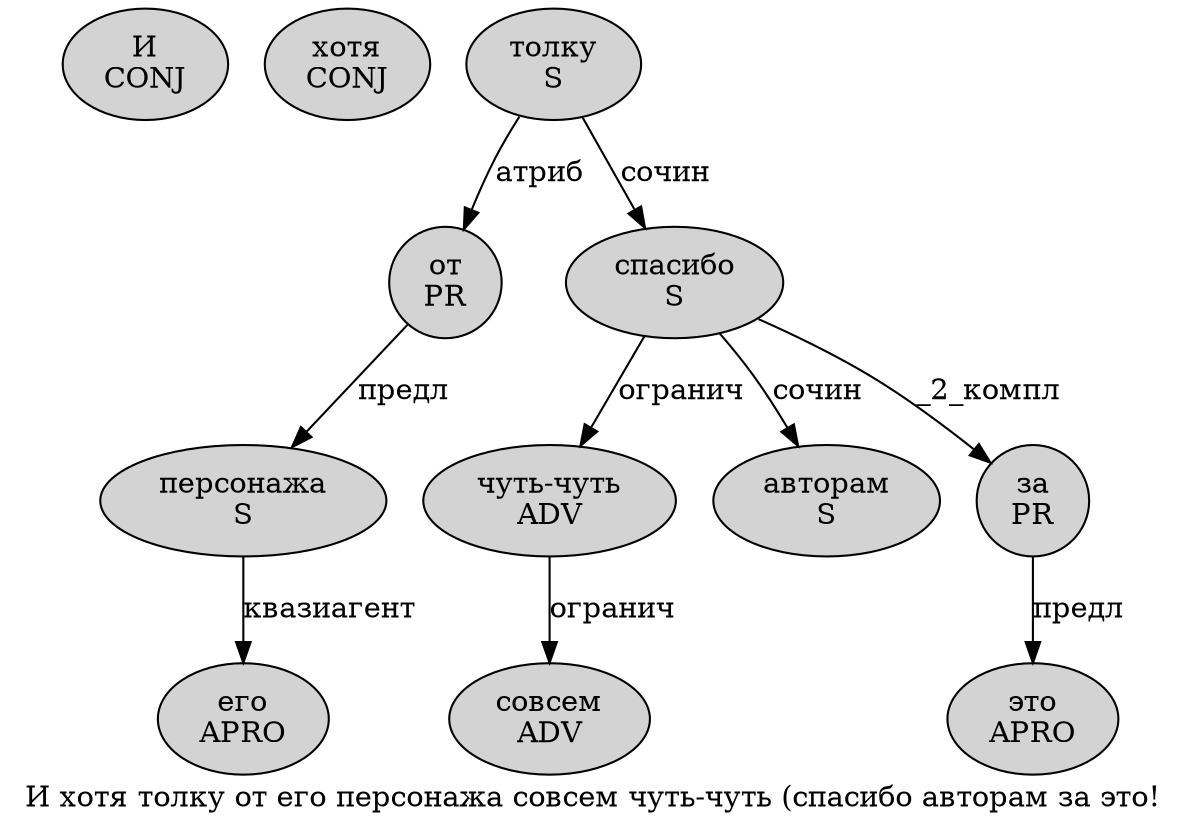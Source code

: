 digraph SENTENCE_2767 {
	graph [label="И хотя толку от его персонажа совсем чуть-чуть (спасибо авторам за это!"]
	node [style=filled]
		0 [label="И
CONJ" color="" fillcolor=lightgray penwidth=1 shape=ellipse]
		1 [label="хотя
CONJ" color="" fillcolor=lightgray penwidth=1 shape=ellipse]
		2 [label="толку
S" color="" fillcolor=lightgray penwidth=1 shape=ellipse]
		3 [label="от
PR" color="" fillcolor=lightgray penwidth=1 shape=ellipse]
		4 [label="его
APRO" color="" fillcolor=lightgray penwidth=1 shape=ellipse]
		5 [label="персонажа
S" color="" fillcolor=lightgray penwidth=1 shape=ellipse]
		6 [label="совсем
ADV" color="" fillcolor=lightgray penwidth=1 shape=ellipse]
		7 [label="чуть-чуть
ADV" color="" fillcolor=lightgray penwidth=1 shape=ellipse]
		9 [label="спасибо
S" color="" fillcolor=lightgray penwidth=1 shape=ellipse]
		10 [label="авторам
S" color="" fillcolor=lightgray penwidth=1 shape=ellipse]
		11 [label="за
PR" color="" fillcolor=lightgray penwidth=1 shape=ellipse]
		12 [label="это
APRO" color="" fillcolor=lightgray penwidth=1 shape=ellipse]
			11 -> 12 [label="предл"]
			5 -> 4 [label="квазиагент"]
			9 -> 7 [label="огранич"]
			9 -> 10 [label="сочин"]
			9 -> 11 [label="_2_компл"]
			2 -> 3 [label="атриб"]
			2 -> 9 [label="сочин"]
			3 -> 5 [label="предл"]
			7 -> 6 [label="огранич"]
}